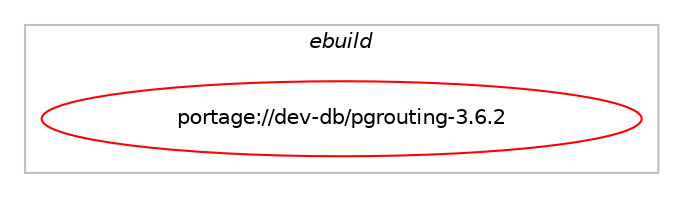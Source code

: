 digraph prolog {

# *************
# Graph options
# *************

newrank=true;
concentrate=true;
compound=true;
graph [rankdir=LR,fontname=Helvetica,fontsize=10,ranksep=1.5];#, ranksep=2.5, nodesep=0.2];
edge  [arrowhead=vee];
node  [fontname=Helvetica,fontsize=10];

# **********
# The ebuild
# **********

subgraph cluster_leftcol {
color=gray;
label=<<i>ebuild</i>>;
id [label="portage://dev-db/pgrouting-3.6.2", color=red, width=4, href="../dev-db/pgrouting-3.6.2.svg"];
}

# ****************
# The dependencies
# ****************

subgraph cluster_midcol {
color=gray;
label=<<i>dependencies</i>>;
subgraph cluster_compile {
fillcolor="#eeeeee";
style=filled;
label=<<i>compile</i>>;
# *** BEGIN UNKNOWN DEPENDENCY TYPE (TODO) ***
# id -> equal(use_conditional_group(positive,postgres_targets_postgres12,portage://dev-db/pgrouting-3.6.2,[package_dependency(portage://dev-db/pgrouting-3.6.2,install,no,dev-db,postgresql,none,[,,],[slot(12),equal],[use(enable(server),none)])]))
# *** END UNKNOWN DEPENDENCY TYPE (TODO) ***

# *** BEGIN UNKNOWN DEPENDENCY TYPE (TODO) ***
# id -> equal(use_conditional_group(positive,postgres_targets_postgres13,portage://dev-db/pgrouting-3.6.2,[package_dependency(portage://dev-db/pgrouting-3.6.2,install,no,dev-db,postgresql,none,[,,],[slot(13),equal],[use(enable(server),none)])]))
# *** END UNKNOWN DEPENDENCY TYPE (TODO) ***

# *** BEGIN UNKNOWN DEPENDENCY TYPE (TODO) ***
# id -> equal(use_conditional_group(positive,postgres_targets_postgres14,portage://dev-db/pgrouting-3.6.2,[package_dependency(portage://dev-db/pgrouting-3.6.2,install,no,dev-db,postgresql,none,[,,],[slot(14),equal],[use(enable(server),none)])]))
# *** END UNKNOWN DEPENDENCY TYPE (TODO) ***

# *** BEGIN UNKNOWN DEPENDENCY TYPE (TODO) ***
# id -> equal(use_conditional_group(positive,postgres_targets_postgres15,portage://dev-db/pgrouting-3.6.2,[package_dependency(portage://dev-db/pgrouting-3.6.2,install,no,dev-db,postgresql,none,[,,],[slot(15),equal],[use(enable(server),none)])]))
# *** END UNKNOWN DEPENDENCY TYPE (TODO) ***

# *** BEGIN UNKNOWN DEPENDENCY TYPE (TODO) ***
# id -> equal(use_conditional_group(positive,postgres_targets_postgres16,portage://dev-db/pgrouting-3.6.2,[package_dependency(portage://dev-db/pgrouting-3.6.2,install,no,dev-db,postgresql,none,[,,],[slot(16),equal],[use(enable(server),none)])]))
# *** END UNKNOWN DEPENDENCY TYPE (TODO) ***

# *** BEGIN UNKNOWN DEPENDENCY TYPE (TODO) ***
# id -> equal(package_dependency(portage://dev-db/pgrouting-3.6.2,install,no,dev-db,postgis,greaterequal,[2.0,,,2.0],[],[]))
# *** END UNKNOWN DEPENDENCY TYPE (TODO) ***

# *** BEGIN UNKNOWN DEPENDENCY TYPE (TODO) ***
# id -> equal(package_dependency(portage://dev-db/pgrouting-3.6.2,install,no,dev-libs,boost,none,[,,],[],[]))
# *** END UNKNOWN DEPENDENCY TYPE (TODO) ***

# *** BEGIN UNKNOWN DEPENDENCY TYPE (TODO) ***
# id -> equal(package_dependency(portage://dev-db/pgrouting-3.6.2,install,no,sci-mathematics,cgal,none,[,,],[],[]))
# *** END UNKNOWN DEPENDENCY TYPE (TODO) ***

}
subgraph cluster_compileandrun {
fillcolor="#eeeeee";
style=filled;
label=<<i>compile and run</i>>;
}
subgraph cluster_run {
fillcolor="#eeeeee";
style=filled;
label=<<i>run</i>>;
# *** BEGIN UNKNOWN DEPENDENCY TYPE (TODO) ***
# id -> equal(use_conditional_group(positive,postgres_targets_postgres12,portage://dev-db/pgrouting-3.6.2,[package_dependency(portage://dev-db/pgrouting-3.6.2,run,no,dev-db,postgresql,none,[,,],[slot(12),equal],[use(enable(server),none)])]))
# *** END UNKNOWN DEPENDENCY TYPE (TODO) ***

# *** BEGIN UNKNOWN DEPENDENCY TYPE (TODO) ***
# id -> equal(use_conditional_group(positive,postgres_targets_postgres13,portage://dev-db/pgrouting-3.6.2,[package_dependency(portage://dev-db/pgrouting-3.6.2,run,no,dev-db,postgresql,none,[,,],[slot(13),equal],[use(enable(server),none)])]))
# *** END UNKNOWN DEPENDENCY TYPE (TODO) ***

# *** BEGIN UNKNOWN DEPENDENCY TYPE (TODO) ***
# id -> equal(use_conditional_group(positive,postgres_targets_postgres14,portage://dev-db/pgrouting-3.6.2,[package_dependency(portage://dev-db/pgrouting-3.6.2,run,no,dev-db,postgresql,none,[,,],[slot(14),equal],[use(enable(server),none)])]))
# *** END UNKNOWN DEPENDENCY TYPE (TODO) ***

# *** BEGIN UNKNOWN DEPENDENCY TYPE (TODO) ***
# id -> equal(use_conditional_group(positive,postgres_targets_postgres15,portage://dev-db/pgrouting-3.6.2,[package_dependency(portage://dev-db/pgrouting-3.6.2,run,no,dev-db,postgresql,none,[,,],[slot(15),equal],[use(enable(server),none)])]))
# *** END UNKNOWN DEPENDENCY TYPE (TODO) ***

# *** BEGIN UNKNOWN DEPENDENCY TYPE (TODO) ***
# id -> equal(use_conditional_group(positive,postgres_targets_postgres16,portage://dev-db/pgrouting-3.6.2,[package_dependency(portage://dev-db/pgrouting-3.6.2,run,no,dev-db,postgresql,none,[,,],[slot(16),equal],[use(enable(server),none)])]))
# *** END UNKNOWN DEPENDENCY TYPE (TODO) ***

# *** BEGIN UNKNOWN DEPENDENCY TYPE (TODO) ***
# id -> equal(package_dependency(portage://dev-db/pgrouting-3.6.2,run,no,dev-db,postgis,greaterequal,[2.0,,,2.0],[],[]))
# *** END UNKNOWN DEPENDENCY TYPE (TODO) ***

# *** BEGIN UNKNOWN DEPENDENCY TYPE (TODO) ***
# id -> equal(package_dependency(portage://dev-db/pgrouting-3.6.2,run,no,dev-libs,boost,none,[,,],[],[]))
# *** END UNKNOWN DEPENDENCY TYPE (TODO) ***

# *** BEGIN UNKNOWN DEPENDENCY TYPE (TODO) ***
# id -> equal(package_dependency(portage://dev-db/pgrouting-3.6.2,run,no,sci-mathematics,cgal,none,[,,],[],[]))
# *** END UNKNOWN DEPENDENCY TYPE (TODO) ***

}
}

# **************
# The candidates
# **************

subgraph cluster_choices {
rank=same;
color=gray;
label=<<i>candidates</i>>;

}

}

